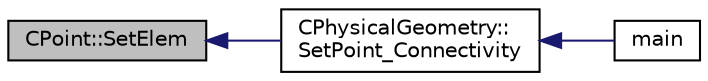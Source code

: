 digraph "CPoint::SetElem"
{
  edge [fontname="Helvetica",fontsize="10",labelfontname="Helvetica",labelfontsize="10"];
  node [fontname="Helvetica",fontsize="10",shape=record];
  rankdir="LR";
  Node2141 [label="CPoint::SetElem",height=0.2,width=0.4,color="black", fillcolor="grey75", style="filled", fontcolor="black"];
  Node2141 -> Node2142 [dir="back",color="midnightblue",fontsize="10",style="solid",fontname="Helvetica"];
  Node2142 [label="CPhysicalGeometry::\lSetPoint_Connectivity",height=0.2,width=0.4,color="black", fillcolor="white", style="filled",URL="$class_c_physical_geometry.html#a020eaa2b1ab4b05cb3bd7896ea2bb657",tooltip="Set points which surround a point. "];
  Node2142 -> Node2143 [dir="back",color="midnightblue",fontsize="10",style="solid",fontname="Helvetica"];
  Node2143 [label="main",height=0.2,width=0.4,color="black", fillcolor="white", style="filled",URL="$_s_u2___m_s_h_8cpp.html#a0ddf1224851353fc92bfbff6f499fa97"];
}

